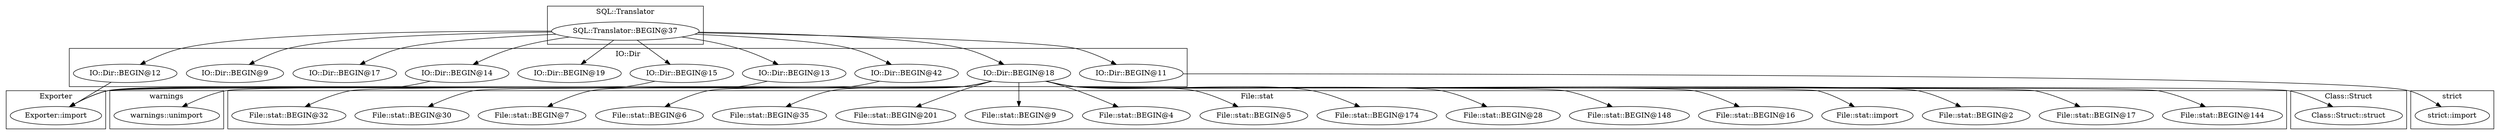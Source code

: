 digraph {
graph [overlap=false]
subgraph cluster_File_stat {
	label="File::stat";
	"File::stat::BEGIN@5";
	"File::stat::BEGIN@4";
	"File::stat::BEGIN@9";
	"File::stat::BEGIN@201";
	"File::stat::BEGIN@35";
	"File::stat::BEGIN@6";
	"File::stat::BEGIN@7";
	"File::stat::BEGIN@30";
	"File::stat::BEGIN@32";
	"File::stat::BEGIN@144";
	"File::stat::BEGIN@17";
	"File::stat::BEGIN@2";
	"File::stat::import";
	"File::stat::BEGIN@16";
	"File::stat::BEGIN@148";
	"File::stat::BEGIN@28";
	"File::stat::BEGIN@174";
}
subgraph cluster_SQL_Translator {
	label="SQL::Translator";
	"SQL::Translator::BEGIN@37";
}
subgraph cluster_IO_Dir {
	label="IO::Dir";
	"IO::Dir::BEGIN@12";
	"IO::Dir::BEGIN@13";
	"IO::Dir::BEGIN@15";
	"IO::Dir::BEGIN@42";
	"IO::Dir::BEGIN@18";
	"IO::Dir::BEGIN@19";
	"IO::Dir::BEGIN@14";
	"IO::Dir::BEGIN@17";
	"IO::Dir::BEGIN@9";
	"IO::Dir::BEGIN@11";
}
subgraph cluster_Exporter {
	label="Exporter";
	"Exporter::import";
}
subgraph cluster_warnings {
	label="warnings";
	"warnings::unimport";
}
subgraph cluster_Class_Struct {
	label="Class::Struct";
	"Class::Struct::struct";
}
subgraph cluster_strict {
	label="strict";
	"strict::import";
}
"IO::Dir::BEGIN@14" -> "Exporter::import";
"IO::Dir::BEGIN@13" -> "Exporter::import";
"IO::Dir::BEGIN@12" -> "Exporter::import";
"IO::Dir::BEGIN@15" -> "Exporter::import";
"IO::Dir::BEGIN@18" -> "Exporter::import";
"SQL::Translator::BEGIN@37" -> "IO::Dir::BEGIN@14";
"IO::Dir::BEGIN@18" -> "File::stat::BEGIN@7";
"IO::Dir::BEGIN@18" -> "File::stat::BEGIN@148";
"IO::Dir::BEGIN@18" -> "File::stat::BEGIN@28";
"IO::Dir::BEGIN@18" -> "File::stat::BEGIN@2";
"IO::Dir::BEGIN@18" -> "File::stat::BEGIN@174";
"IO::Dir::BEGIN@18" -> "File::stat::BEGIN@6";
"SQL::Translator::BEGIN@37" -> "IO::Dir::BEGIN@13";
"SQL::Translator::BEGIN@37" -> "IO::Dir::BEGIN@19";
"IO::Dir::BEGIN@18" -> "File::stat::BEGIN@17";
"SQL::Translator::BEGIN@37" -> "IO::Dir::BEGIN@17";
"SQL::Translator::BEGIN@37" -> "IO::Dir::BEGIN@9";
"IO::Dir::BEGIN@18" -> "File::stat::BEGIN@201";
"IO::Dir::BEGIN@11" -> "strict::import";
"IO::Dir::BEGIN@42" -> "warnings::unimport";
"SQL::Translator::BEGIN@37" -> "IO::Dir::BEGIN@42";
"SQL::Translator::BEGIN@37" -> "IO::Dir::BEGIN@12";
"IO::Dir::BEGIN@18" -> "File::stat::BEGIN@4";
"IO::Dir::BEGIN@18" -> "Class::Struct::struct";
"IO::Dir::BEGIN@18" -> "File::stat::BEGIN@5";
"IO::Dir::BEGIN@18" -> "File::stat::BEGIN@144";
"IO::Dir::BEGIN@18" -> "File::stat::BEGIN@16";
"IO::Dir::BEGIN@18" -> "File::stat::BEGIN@9";
"IO::Dir::BEGIN@18" -> "File::stat::BEGIN@35";
"IO::Dir::BEGIN@18" -> "File::stat::BEGIN@30";
"SQL::Translator::BEGIN@37" -> "IO::Dir::BEGIN@15";
"IO::Dir::BEGIN@18" -> "File::stat::BEGIN@32";
"SQL::Translator::BEGIN@37" -> "IO::Dir::BEGIN@11";
"SQL::Translator::BEGIN@37" -> "IO::Dir::BEGIN@18";
"IO::Dir::BEGIN@18" -> "File::stat::import";
}
